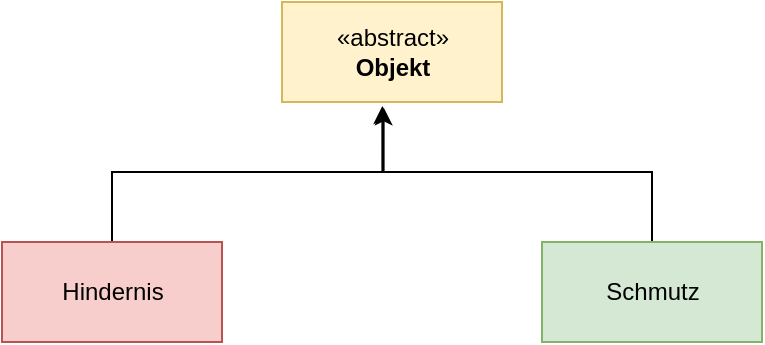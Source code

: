 <mxfile version="14.4.2" type="github">
  <diagram id="8dJM3-y5aFX-OoERODtV" name="Page-1">
    <mxGraphModel dx="695" dy="748" grid="1" gridSize="10" guides="1" tooltips="1" connect="1" arrows="1" fold="1" page="1" pageScale="1" pageWidth="827" pageHeight="1169" math="0" shadow="0">
      <root>
        <mxCell id="0" />
        <mxCell id="1" parent="0" />
        <mxCell id="uVpV1PwvmUithXza_6q2-1" value="«abstract»&lt;br&gt;&lt;b&gt;Objekt&lt;/b&gt;" style="html=1;fillColor=#fff2cc;strokeColor=#d6b656;" vertex="1" parent="1">
          <mxGeometry x="360" y="250" width="110" height="50" as="geometry" />
        </mxCell>
        <mxCell id="uVpV1PwvmUithXza_6q2-5" style="edgeStyle=orthogonalEdgeStyle;rounded=0;orthogonalLoop=1;jettySize=auto;html=1;exitX=0.5;exitY=0;exitDx=0;exitDy=0;entryX=0.462;entryY=1.054;entryDx=0;entryDy=0;entryPerimeter=0;" edge="1" parent="1" source="uVpV1PwvmUithXza_6q2-3" target="uVpV1PwvmUithXza_6q2-1">
          <mxGeometry relative="1" as="geometry" />
        </mxCell>
        <mxCell id="uVpV1PwvmUithXza_6q2-3" value="Hindernis" style="html=1;fillColor=#f8cecc;strokeColor=#b85450;" vertex="1" parent="1">
          <mxGeometry x="220" y="370" width="110" height="50" as="geometry" />
        </mxCell>
        <mxCell id="uVpV1PwvmUithXza_6q2-6" style="edgeStyle=orthogonalEdgeStyle;rounded=0;orthogonalLoop=1;jettySize=auto;html=1;exitX=0.5;exitY=0;exitDx=0;exitDy=0;entryX=0.456;entryY=1.04;entryDx=0;entryDy=0;entryPerimeter=0;" edge="1" parent="1" source="uVpV1PwvmUithXza_6q2-4" target="uVpV1PwvmUithXza_6q2-1">
          <mxGeometry relative="1" as="geometry">
            <mxPoint x="410" y="310" as="targetPoint" />
          </mxGeometry>
        </mxCell>
        <mxCell id="uVpV1PwvmUithXza_6q2-4" value="Schmutz" style="html=1;fillColor=#d5e8d4;strokeColor=#82b366;" vertex="1" parent="1">
          <mxGeometry x="490" y="370" width="110" height="50" as="geometry" />
        </mxCell>
      </root>
    </mxGraphModel>
  </diagram>
</mxfile>
